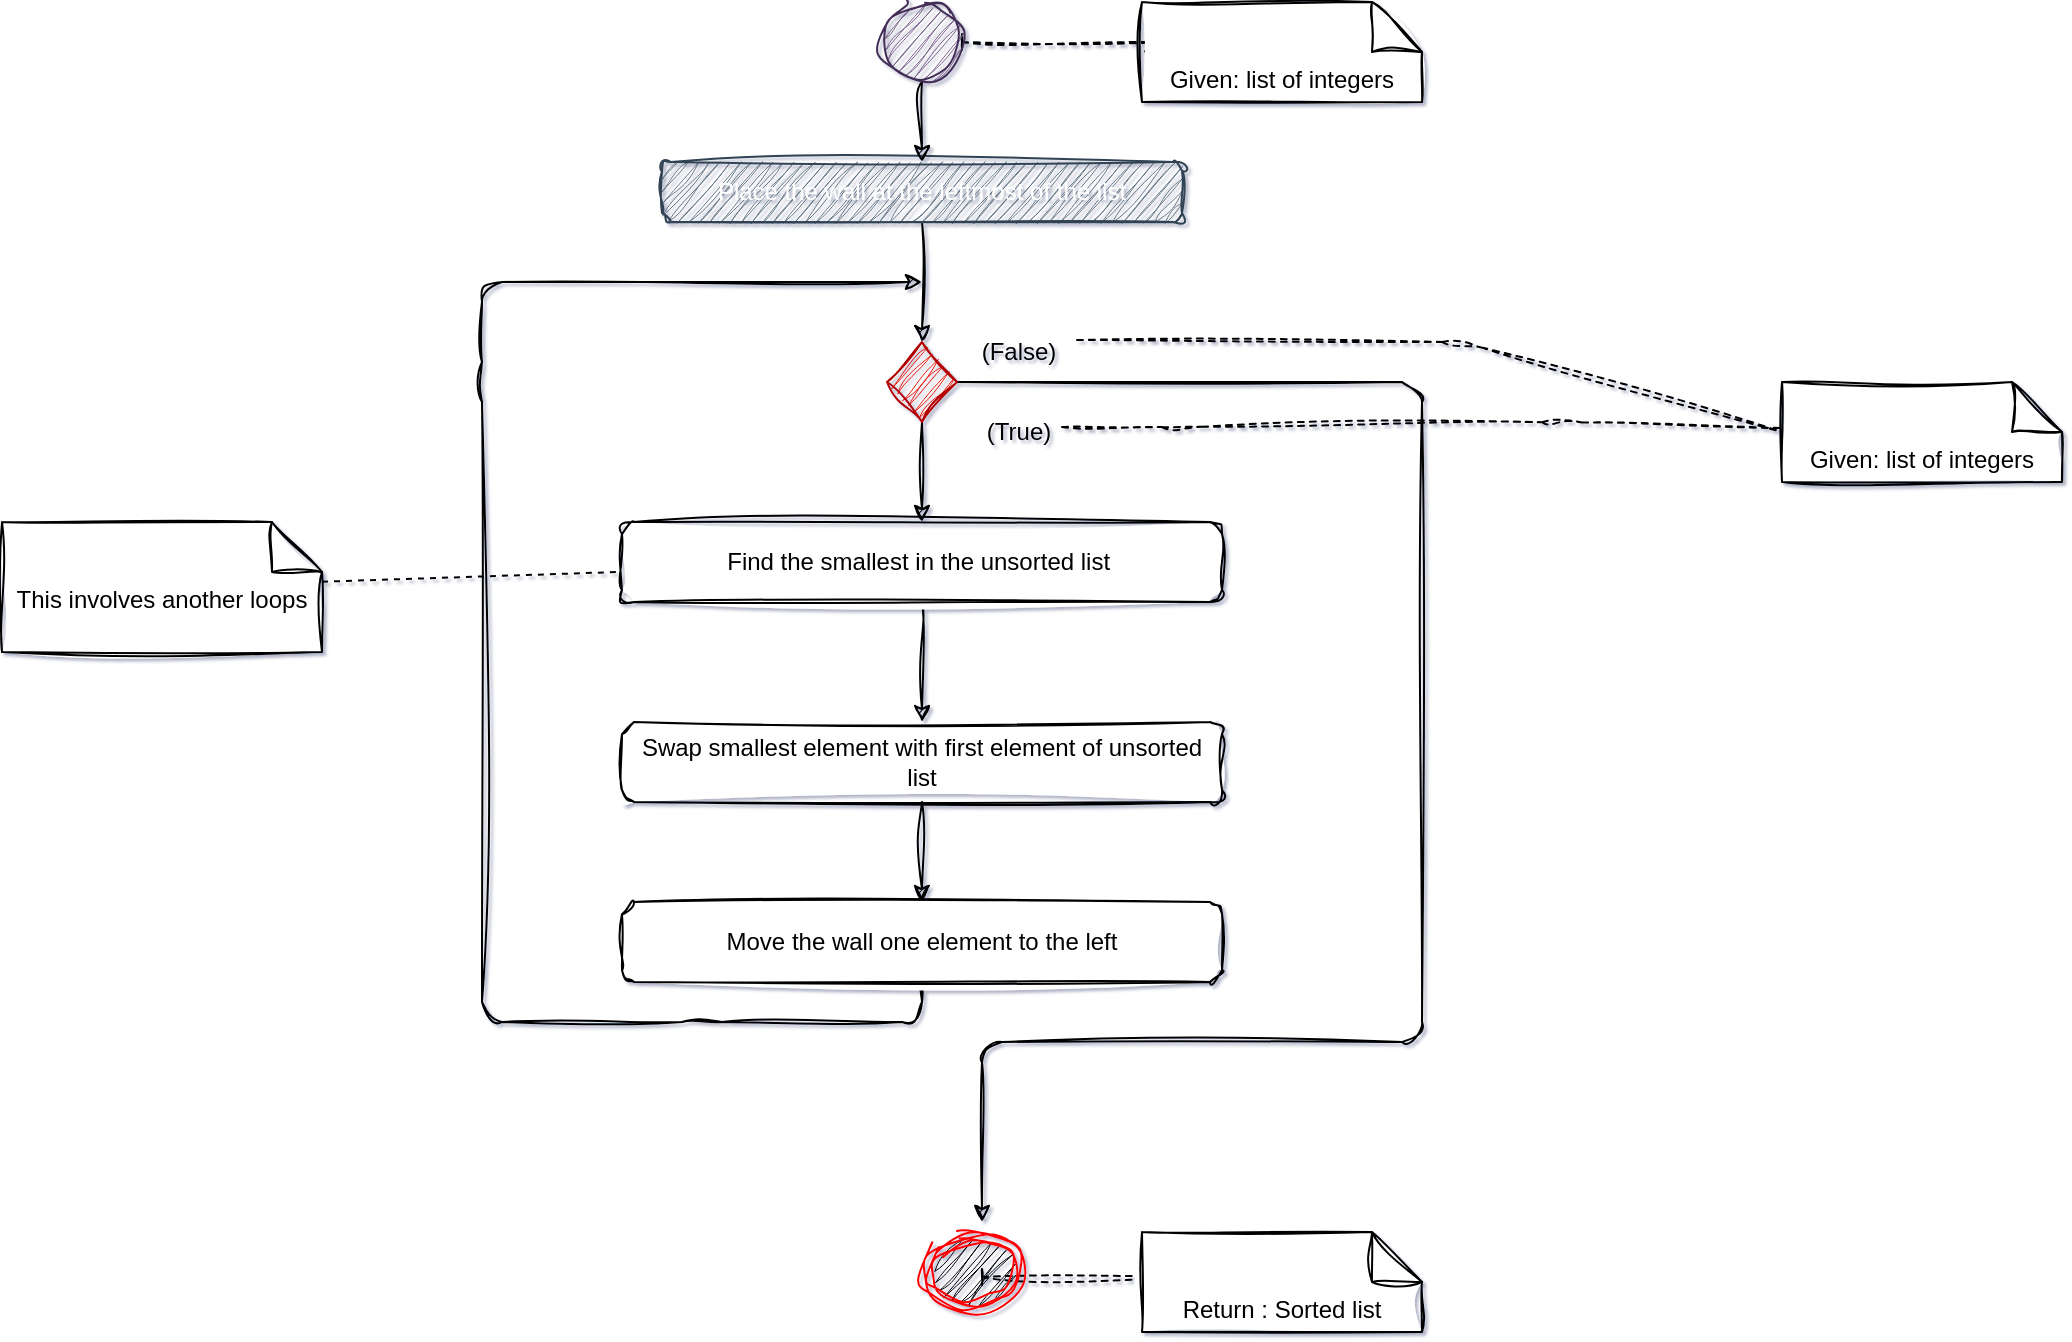 <mxfile>
    <diagram id="08ZU3b35_loHooD2jfZH" name="Page-1">
        <mxGraphModel dx="2046" dy="812" grid="1" gridSize="10" guides="1" tooltips="1" connect="1" arrows="1" fold="1" page="1" pageScale="1" pageWidth="850" pageHeight="1100" background="none" math="1" shadow="1">
            <root>
                <mxCell id="0"/>
                <mxCell id="1" parent="0"/>
                <mxCell id="33" style="edgeStyle=none;html=1;dashed=1;startArrow=none;startFill=0;endArrow=none;endFill=0;sketch=1;curveFitting=1;jiggle=2;" parent="1" target="24" edge="1">
                    <mxGeometry relative="1" as="geometry">
                        <mxPoint x="470" y="272.5" as="sourcePoint"/>
                        <mxPoint x="560" y="277.5" as="targetPoint"/>
                        <Array as="points">
                            <mxPoint x="530" y="272.5"/>
                            <mxPoint x="720" y="270"/>
                        </Array>
                    </mxGeometry>
                </mxCell>
                <mxCell id="29" style="edgeStyle=none;html=1;entryX=0;entryY=0.5;entryDx=0;entryDy=0;entryPerimeter=0;dashed=1;startArrow=baseDash;startFill=0;sketch=1;curveFitting=1;jiggle=2;" parent="1" edge="1">
                    <mxGeometry relative="1" as="geometry">
                        <mxPoint x="430" y="697.5" as="sourcePoint"/>
                        <mxPoint x="520" y="702.5" as="targetPoint"/>
                        <Array as="points">
                            <mxPoint x="540" y="697.5"/>
                        </Array>
                    </mxGeometry>
                </mxCell>
                <mxCell id="6" style="edgeStyle=none;html=1;exitX=0.5;exitY=1;exitDx=0;exitDy=0;entryX=0.5;entryY=0;entryDx=0;entryDy=0;sketch=1;curveFitting=1;jiggle=2;" parent="1" source="2" target="3" edge="1">
                    <mxGeometry relative="1" as="geometry"/>
                </mxCell>
                <mxCell id="2" value="Place the wall at the leftmost of the list" style="rounded=1;whiteSpace=wrap;html=1;fillColor=#647687;fontColor=#ffffff;strokeColor=#314354;sketch=1;curveFitting=1;jiggle=2;" parent="1" vertex="1">
                    <mxGeometry x="270" y="140" width="260" height="30" as="geometry"/>
                </mxCell>
                <mxCell id="11" style="edgeStyle=none;html=1;entryX=0.5;entryY=0;entryDx=0;entryDy=0;sketch=1;curveFitting=1;jiggle=2;" parent="1" source="3" target="9" edge="1">
                    <mxGeometry relative="1" as="geometry"/>
                </mxCell>
                <mxCell id="17" style="edgeStyle=none;html=1;exitX=1;exitY=0.5;exitDx=0;exitDy=0;sketch=1;curveFitting=1;jiggle=2;" parent="1" source="3" edge="1">
                    <mxGeometry relative="1" as="geometry">
                        <mxPoint x="430" y="670" as="targetPoint"/>
                        <Array as="points">
                            <mxPoint x="650" y="250"/>
                            <mxPoint x="650" y="580"/>
                            <mxPoint x="430" y="580"/>
                        </Array>
                    </mxGeometry>
                </mxCell>
                <mxCell id="3" value="" style="rhombus;whiteSpace=wrap;html=1;fillColor=#e51400;fontColor=#ffffff;strokeColor=#B20000;sketch=1;curveFitting=1;jiggle=2;" parent="1" vertex="1">
                    <mxGeometry x="382.5" y="230" width="35" height="40" as="geometry"/>
                </mxCell>
                <mxCell id="5" style="edgeStyle=none;html=1;exitX=0.5;exitY=1;exitDx=0;exitDy=0;entryX=0.5;entryY=0;entryDx=0;entryDy=0;sketch=1;curveFitting=1;jiggle=2;" parent="1" source="4" target="2" edge="1">
                    <mxGeometry relative="1" as="geometry"/>
                </mxCell>
                <mxCell id="21" style="edgeStyle=none;html=1;entryX=0;entryY=0.5;entryDx=0;entryDy=0;entryPerimeter=0;dashed=1;startArrow=baseDash;startFill=0;endArrow=none;endFill=0;sketch=1;curveFitting=1;jiggle=2;" parent="1" source="4" target="19" edge="1">
                    <mxGeometry relative="1" as="geometry">
                        <Array as="points">
                            <mxPoint x="530" y="80"/>
                        </Array>
                    </mxGeometry>
                </mxCell>
                <mxCell id="4" value="" style="ellipse;whiteSpace=wrap;html=1;aspect=fixed;fillColor=#76608a;fontColor=#ffffff;strokeColor=#432D57;sketch=1;curveFitting=1;jiggle=2;" parent="1" vertex="1">
                    <mxGeometry x="380" y="60" width="40" height="40" as="geometry"/>
                </mxCell>
                <mxCell id="13" style="edgeStyle=none;html=1;exitX=0.5;exitY=1;exitDx=0;exitDy=0;sketch=1;curveFitting=1;jiggle=2;" parent="1" source="9" target="12" edge="1">
                    <mxGeometry relative="1" as="geometry"/>
                </mxCell>
                <mxCell id="9" value="Find the smallest in the unsorted list&amp;nbsp;" style="rounded=1;whiteSpace=wrap;html=1;sketch=1;curveFitting=1;jiggle=2;" parent="1" vertex="1">
                    <mxGeometry x="250" y="320" width="300" height="40" as="geometry"/>
                </mxCell>
                <mxCell id="15" style="edgeStyle=none;html=1;exitX=0.5;exitY=1;exitDx=0;exitDy=0;entryX=0.5;entryY=0;entryDx=0;entryDy=0;sketch=1;curveFitting=1;jiggle=2;" parent="1" source="12" target="14" edge="1">
                    <mxGeometry relative="1" as="geometry"/>
                </mxCell>
                <mxCell id="12" value="Swap smallest element with first element of unsorted list" style="rounded=1;whiteSpace=wrap;html=1;sketch=1;curveFitting=1;jiggle=2;" parent="1" vertex="1">
                    <mxGeometry x="250" y="420" width="300" height="40" as="geometry"/>
                </mxCell>
                <mxCell id="16" style="edgeStyle=none;html=1;exitX=0.5;exitY=1;exitDx=0;exitDy=0;sketch=1;curveFitting=1;jiggle=2;" parent="1" source="14" edge="1">
                    <mxGeometry relative="1" as="geometry">
                        <mxPoint x="400" y="200" as="targetPoint"/>
                        <Array as="points">
                            <mxPoint x="400" y="570"/>
                            <mxPoint x="290" y="570"/>
                            <mxPoint x="180" y="570"/>
                            <mxPoint x="180" y="250"/>
                            <mxPoint x="180" y="200"/>
                        </Array>
                    </mxGeometry>
                </mxCell>
                <mxCell id="14" value="Move the wall one element to the left" style="rounded=1;whiteSpace=wrap;html=1;sketch=1;curveFitting=1;jiggle=2;" parent="1" vertex="1">
                    <mxGeometry x="250" y="510" width="300" height="40" as="geometry"/>
                </mxCell>
                <mxCell id="19" value="Given: list of integers" style="shape=note2;boundedLbl=1;whiteSpace=wrap;html=1;size=25;verticalAlign=top;align=center;sketch=1;curveFitting=1;jiggle=2;" parent="1" vertex="1">
                    <mxGeometry x="510" y="60" width="140" height="50" as="geometry"/>
                </mxCell>
                <mxCell id="22" value="(False)" style="text;html=1;align=center;verticalAlign=middle;resizable=0;points=[];autosize=1;strokeColor=none;fillColor=none;sketch=1;curveFitting=1;jiggle=2;" parent="1" vertex="1">
                    <mxGeometry x="417.5" y="220" width="60" height="30" as="geometry"/>
                </mxCell>
                <mxCell id="23" value="(True)" style="text;html=1;align=center;verticalAlign=middle;resizable=0;points=[];autosize=1;strokeColor=none;fillColor=none;sketch=1;curveFitting=1;jiggle=2;" parent="1" vertex="1">
                    <mxGeometry x="417.5" y="260" width="60" height="30" as="geometry"/>
                </mxCell>
                <mxCell id="24" value="Given: list of integers" style="shape=note2;boundedLbl=1;whiteSpace=wrap;html=1;size=25;verticalAlign=top;align=center;sketch=1;curveFitting=1;jiggle=2;" parent="1" vertex="1">
                    <mxGeometry x="830" y="250" width="140" height="50" as="geometry"/>
                </mxCell>
                <mxCell id="25" value="Return : Sorted list" style="shape=note2;boundedLbl=1;whiteSpace=wrap;html=1;size=25;verticalAlign=top;align=center;sketch=1;curveFitting=1;jiggle=2;" parent="1" vertex="1">
                    <mxGeometry x="510" y="675" width="140" height="50" as="geometry"/>
                </mxCell>
                <mxCell id="36" style="edgeStyle=none;html=1;endArrow=none;endFill=0;dashed=1;" edge="1" parent="1" source="26" target="9">
                    <mxGeometry relative="1" as="geometry"/>
                </mxCell>
                <mxCell id="26" value="This involves another loops" style="shape=note2;boundedLbl=1;whiteSpace=wrap;html=1;size=25;verticalAlign=top;align=center;sketch=1;curveFitting=1;jiggle=2;" parent="1" vertex="1">
                    <mxGeometry x="-60" y="320" width="160" height="65" as="geometry"/>
                </mxCell>
                <mxCell id="27" value="" style="ellipse;html=1;shape=endState;fillColor=#000000;strokeColor=#ff0000;sketch=1;curveFitting=1;jiggle=2;" parent="1" vertex="1">
                    <mxGeometry x="400" y="675" width="50" height="40" as="geometry"/>
                </mxCell>
                <mxCell id="32" style="edgeStyle=none;html=1;dashed=1;startArrow=none;startFill=0;endArrow=none;endFill=0;entryX=0;entryY=0.5;entryDx=0;entryDy=0;entryPerimeter=0;sketch=1;curveFitting=1;jiggle=2;" parent="1" target="24" edge="1">
                    <mxGeometry relative="1" as="geometry">
                        <mxPoint x="477.5" y="229" as="sourcePoint"/>
                        <mxPoint x="670" y="250" as="targetPoint"/>
                        <Array as="points">
                            <mxPoint x="670" y="230"/>
                        </Array>
                    </mxGeometry>
                </mxCell>
            </root>
        </mxGraphModel>
    </diagram>
</mxfile>